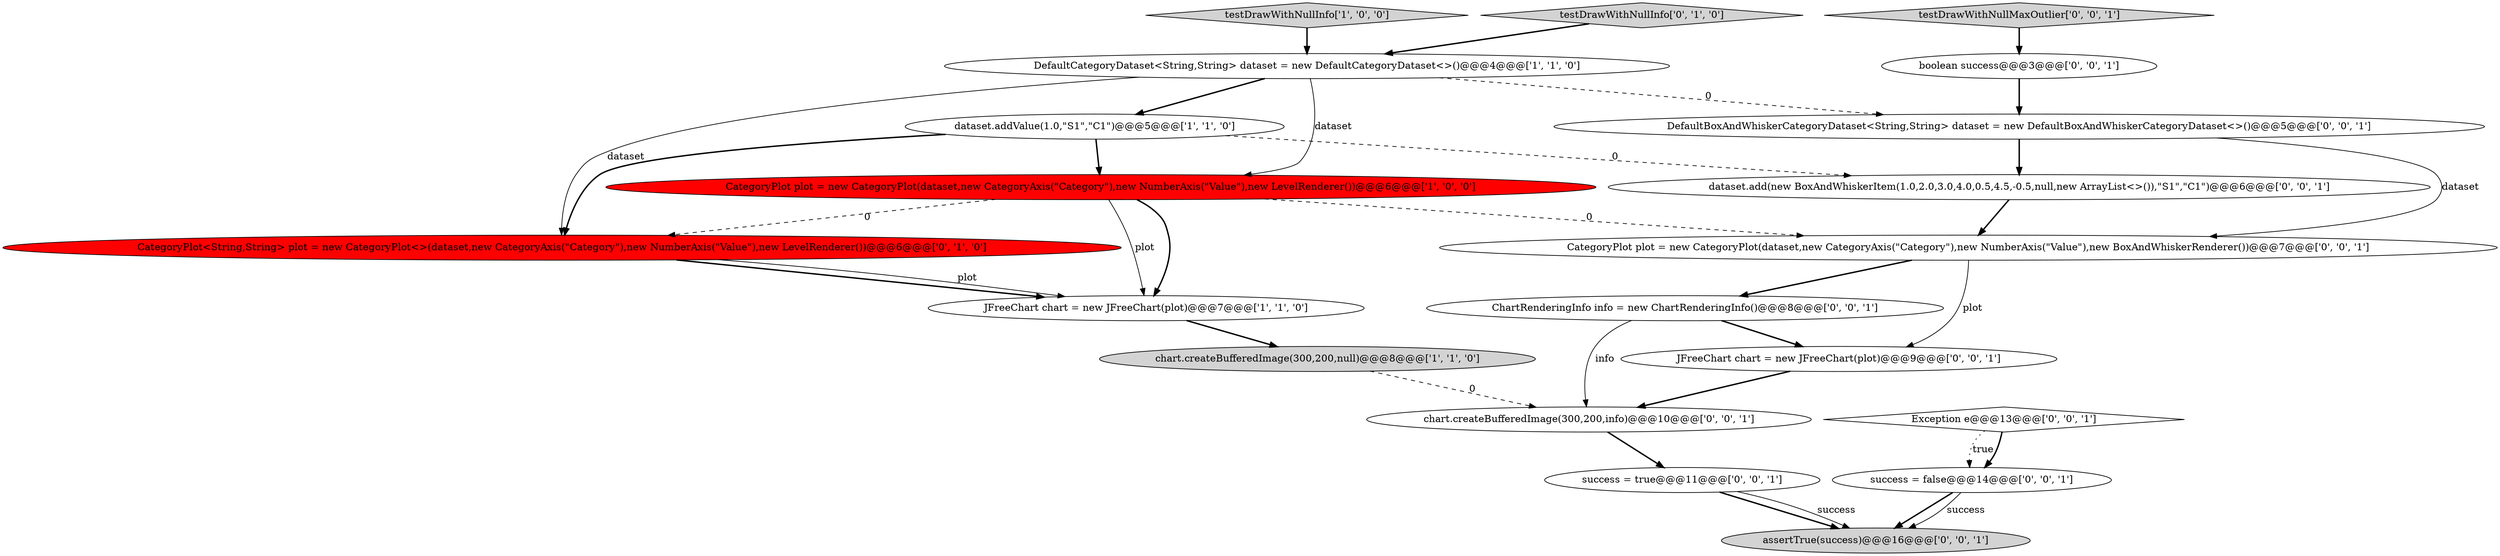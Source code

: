 digraph {
7 [style = filled, label = "CategoryPlot<String,String> plot = new CategoryPlot<>(dataset,new CategoryAxis(\"Category\"),new NumberAxis(\"Value\"),new LevelRenderer())@@@6@@@['0', '1', '0']", fillcolor = red, shape = ellipse image = "AAA1AAABBB2BBB"];
10 [style = filled, label = "success = true@@@11@@@['0', '0', '1']", fillcolor = white, shape = ellipse image = "AAA0AAABBB3BBB"];
15 [style = filled, label = "chart.createBufferedImage(300,200,info)@@@10@@@['0', '0', '1']", fillcolor = white, shape = ellipse image = "AAA0AAABBB3BBB"];
14 [style = filled, label = "testDrawWithNullMaxOutlier['0', '0', '1']", fillcolor = lightgray, shape = diamond image = "AAA0AAABBB3BBB"];
19 [style = filled, label = "DefaultBoxAndWhiskerCategoryDataset<String,String> dataset = new DefaultBoxAndWhiskerCategoryDataset<>()@@@5@@@['0', '0', '1']", fillcolor = white, shape = ellipse image = "AAA0AAABBB3BBB"];
8 [style = filled, label = "dataset.add(new BoxAndWhiskerItem(1.0,2.0,3.0,4.0,0.5,4.5,-0.5,null,new ArrayList<>()),\"S1\",\"C1\")@@@6@@@['0', '0', '1']", fillcolor = white, shape = ellipse image = "AAA0AAABBB3BBB"];
3 [style = filled, label = "CategoryPlot plot = new CategoryPlot(dataset,new CategoryAxis(\"Category\"),new NumberAxis(\"Value\"),new LevelRenderer())@@@6@@@['1', '0', '0']", fillcolor = red, shape = ellipse image = "AAA1AAABBB1BBB"];
16 [style = filled, label = "boolean success@@@3@@@['0', '0', '1']", fillcolor = white, shape = ellipse image = "AAA0AAABBB3BBB"];
17 [style = filled, label = "assertTrue(success)@@@16@@@['0', '0', '1']", fillcolor = lightgray, shape = ellipse image = "AAA0AAABBB3BBB"];
5 [style = filled, label = "chart.createBufferedImage(300,200,null)@@@8@@@['1', '1', '0']", fillcolor = lightgray, shape = ellipse image = "AAA0AAABBB1BBB"];
6 [style = filled, label = "testDrawWithNullInfo['0', '1', '0']", fillcolor = lightgray, shape = diamond image = "AAA0AAABBB2BBB"];
9 [style = filled, label = "ChartRenderingInfo info = new ChartRenderingInfo()@@@8@@@['0', '0', '1']", fillcolor = white, shape = ellipse image = "AAA0AAABBB3BBB"];
18 [style = filled, label = "success = false@@@14@@@['0', '0', '1']", fillcolor = white, shape = ellipse image = "AAA0AAABBB3BBB"];
0 [style = filled, label = "JFreeChart chart = new JFreeChart(plot)@@@7@@@['1', '1', '0']", fillcolor = white, shape = ellipse image = "AAA0AAABBB1BBB"];
13 [style = filled, label = "Exception e@@@13@@@['0', '0', '1']", fillcolor = white, shape = diamond image = "AAA0AAABBB3BBB"];
12 [style = filled, label = "JFreeChart chart = new JFreeChart(plot)@@@9@@@['0', '0', '1']", fillcolor = white, shape = ellipse image = "AAA0AAABBB3BBB"];
1 [style = filled, label = "testDrawWithNullInfo['1', '0', '0']", fillcolor = lightgray, shape = diamond image = "AAA0AAABBB1BBB"];
11 [style = filled, label = "CategoryPlot plot = new CategoryPlot(dataset,new CategoryAxis(\"Category\"),new NumberAxis(\"Value\"),new BoxAndWhiskerRenderer())@@@7@@@['0', '0', '1']", fillcolor = white, shape = ellipse image = "AAA0AAABBB3BBB"];
2 [style = filled, label = "DefaultCategoryDataset<String,String> dataset = new DefaultCategoryDataset<>()@@@4@@@['1', '1', '0']", fillcolor = white, shape = ellipse image = "AAA0AAABBB1BBB"];
4 [style = filled, label = "dataset.addValue(1.0,\"S1\",\"C1\")@@@5@@@['1', '1', '0']", fillcolor = white, shape = ellipse image = "AAA0AAABBB1BBB"];
14->16 [style = bold, label=""];
4->3 [style = bold, label=""];
13->18 [style = dotted, label="true"];
15->10 [style = bold, label=""];
2->19 [style = dashed, label="0"];
3->7 [style = dashed, label="0"];
12->15 [style = bold, label=""];
18->17 [style = bold, label=""];
7->0 [style = bold, label=""];
10->17 [style = bold, label=""];
16->19 [style = bold, label=""];
11->9 [style = bold, label=""];
2->4 [style = bold, label=""];
19->8 [style = bold, label=""];
4->7 [style = bold, label=""];
3->0 [style = bold, label=""];
7->0 [style = solid, label="plot"];
6->2 [style = bold, label=""];
3->0 [style = solid, label="plot"];
11->12 [style = solid, label="plot"];
10->17 [style = solid, label="success"];
4->8 [style = dashed, label="0"];
2->7 [style = solid, label="dataset"];
1->2 [style = bold, label=""];
9->12 [style = bold, label=""];
19->11 [style = solid, label="dataset"];
18->17 [style = solid, label="success"];
9->15 [style = solid, label="info"];
2->3 [style = solid, label="dataset"];
5->15 [style = dashed, label="0"];
8->11 [style = bold, label=""];
3->11 [style = dashed, label="0"];
13->18 [style = bold, label=""];
0->5 [style = bold, label=""];
}
